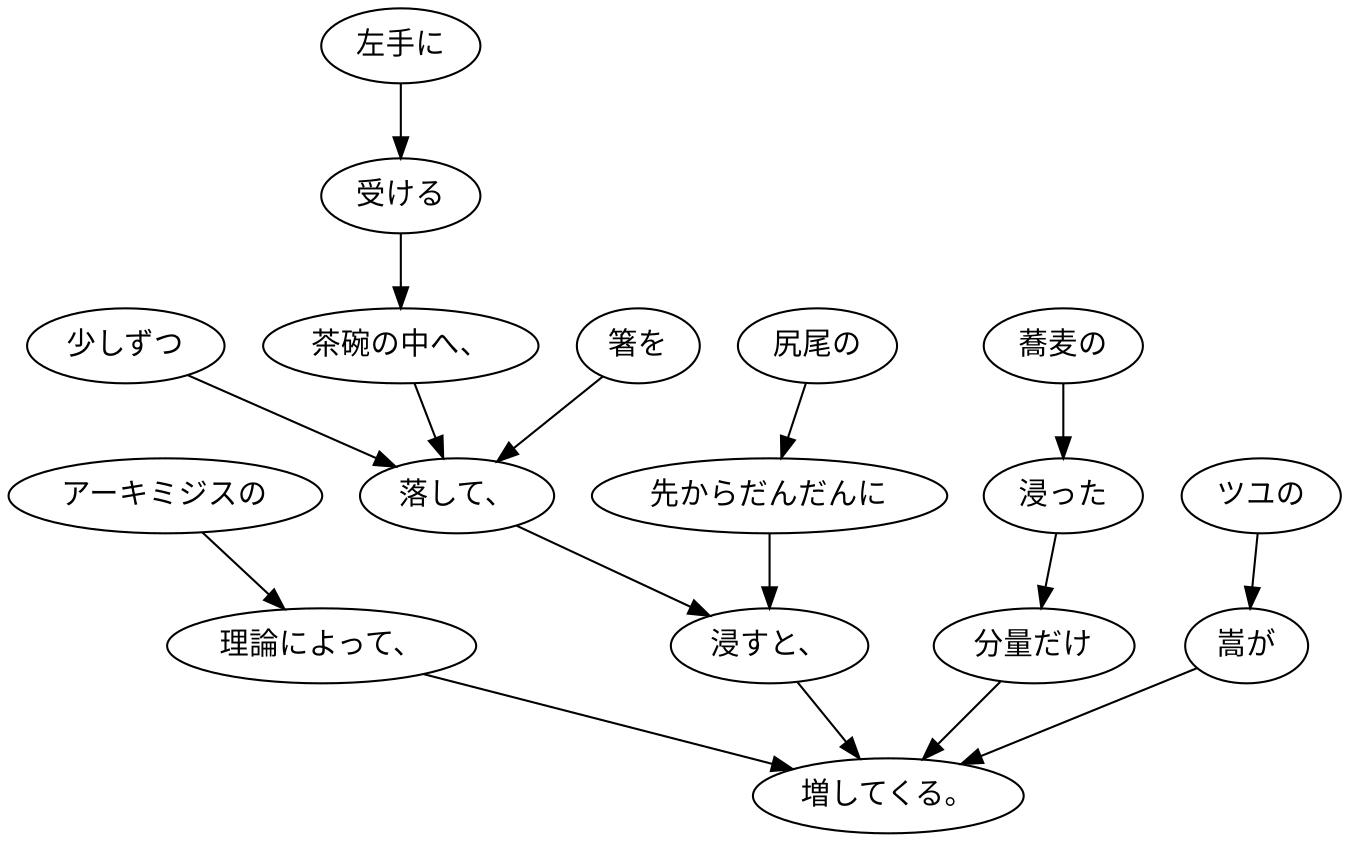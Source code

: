 digraph graph3530 {
	node0 [label="左手に"];
	node1 [label="受ける"];
	node2 [label="茶碗の中へ、"];
	node3 [label="箸を"];
	node4 [label="少しずつ"];
	node5 [label="落して、"];
	node6 [label="尻尾の"];
	node7 [label="先からだんだんに"];
	node8 [label="浸すと、"];
	node9 [label="アーキミジスの"];
	node10 [label="理論によって、"];
	node11 [label="蕎麦の"];
	node12 [label="浸った"];
	node13 [label="分量だけ"];
	node14 [label="ツユの"];
	node15 [label="嵩が"];
	node16 [label="増してくる。"];
	node0 -> node1;
	node1 -> node2;
	node2 -> node5;
	node3 -> node5;
	node4 -> node5;
	node5 -> node8;
	node6 -> node7;
	node7 -> node8;
	node8 -> node16;
	node9 -> node10;
	node10 -> node16;
	node11 -> node12;
	node12 -> node13;
	node13 -> node16;
	node14 -> node15;
	node15 -> node16;
}
